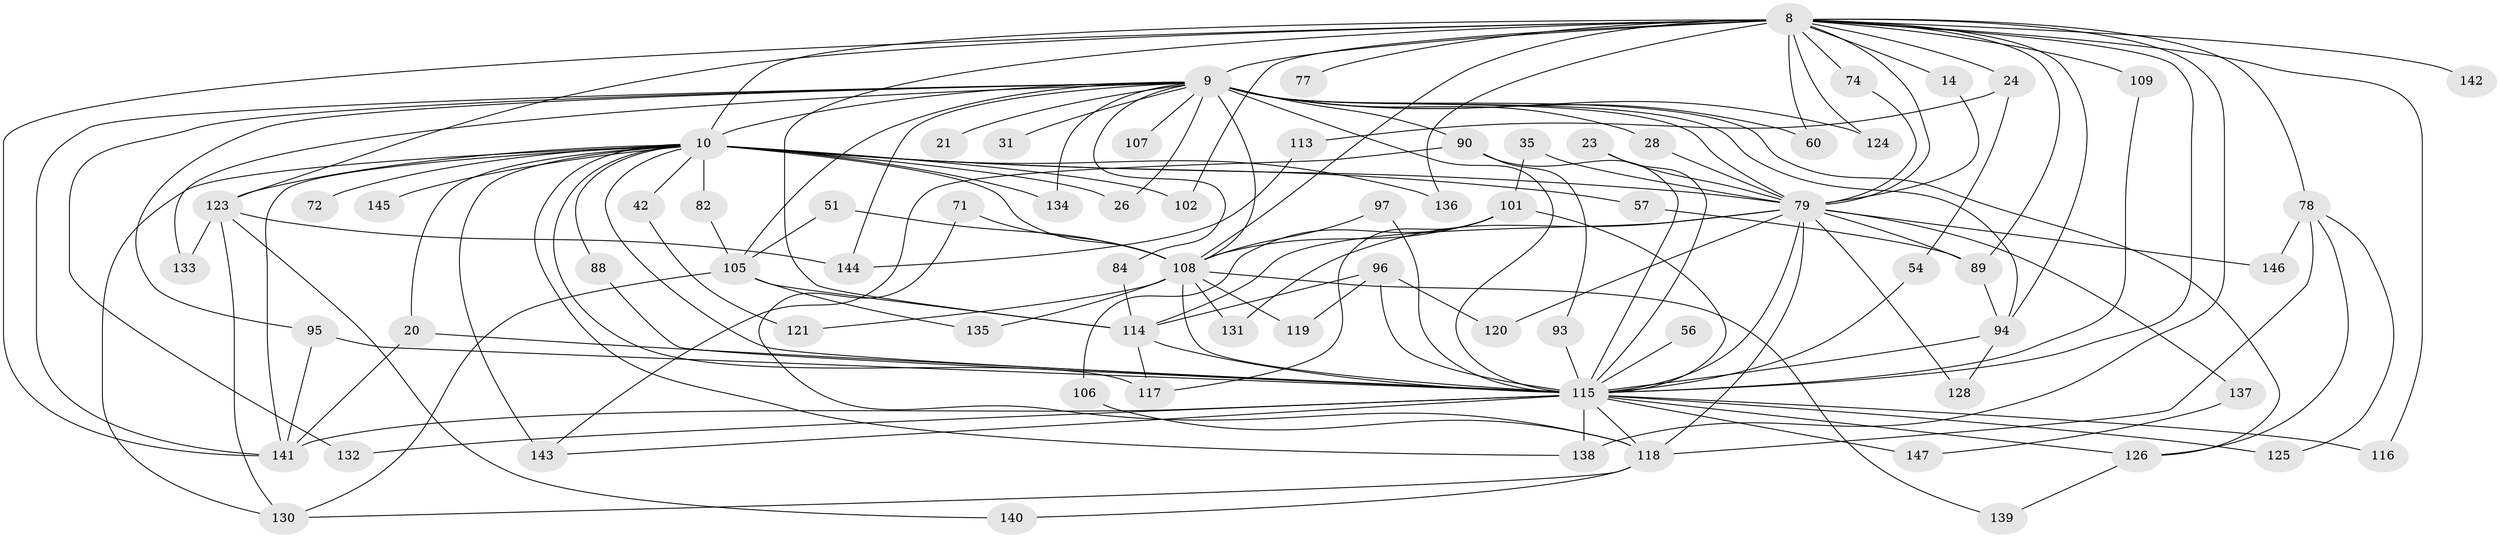 // original degree distribution, {25: 0.006802721088435374, 18: 0.013605442176870748, 30: 0.013605442176870748, 26: 0.013605442176870748, 24: 0.02040816326530612, 8: 0.013605442176870748, 3: 0.21768707482993196, 2: 0.5170068027210885, 5: 0.047619047619047616, 4: 0.09523809523809523, 6: 0.027210884353741496, 7: 0.013605442176870748}
// Generated by graph-tools (version 1.1) at 2025/45/03/09/25 04:45:49]
// undirected, 73 vertices, 150 edges
graph export_dot {
graph [start="1"]
  node [color=gray90,style=filled];
  8 [super="+5"];
  9 [super="+3"];
  10 [super="+7"];
  14;
  20;
  21;
  23;
  24;
  26;
  28;
  31;
  35;
  42;
  51;
  54;
  56;
  57;
  60;
  71;
  72;
  74;
  77;
  78 [super="+62"];
  79 [super="+12+4+43"];
  82;
  84;
  88;
  89 [super="+53"];
  90 [super="+17+52"];
  93;
  94 [super="+41"];
  95 [super="+85"];
  96 [super="+64"];
  97;
  101 [super="+65+69"];
  102 [super="+34"];
  105 [super="+86"];
  106;
  107;
  108 [super="+83+81+75"];
  109;
  113;
  114 [super="+50+104"];
  115 [super="+58+6"];
  116;
  117 [super="+103"];
  118 [super="+27"];
  119;
  120;
  121;
  123 [super="+91+47"];
  124;
  125;
  126 [super="+87+111+45"];
  128;
  130 [super="+122+98"];
  131;
  132;
  133;
  134;
  135;
  136;
  137;
  138 [super="+66+100+127"];
  139;
  140;
  141 [super="+129+61"];
  142;
  143 [super="+68"];
  144 [super="+76+55"];
  145;
  146;
  147 [super="+70"];
  8 -- 9 [weight=4];
  8 -- 10 [weight=4];
  8 -- 24 [weight=2];
  8 -- 77 [weight=2];
  8 -- 78 [weight=2];
  8 -- 89 [weight=2];
  8 -- 102;
  8 -- 109;
  8 -- 141 [weight=4];
  8 -- 142 [weight=2];
  8 -- 136;
  8 -- 74;
  8 -- 14;
  8 -- 124;
  8 -- 116;
  8 -- 60;
  8 -- 115 [weight=4];
  8 -- 94;
  8 -- 79 [weight=4];
  8 -- 123 [weight=2];
  8 -- 138 [weight=2];
  8 -- 108 [weight=3];
  8 -- 114 [weight=2];
  9 -- 10 [weight=4];
  9 -- 21 [weight=2];
  9 -- 60;
  9 -- 84;
  9 -- 90 [weight=6];
  9 -- 94 [weight=2];
  9 -- 105 [weight=3];
  9 -- 107 [weight=2];
  9 -- 124;
  9 -- 133;
  9 -- 132;
  9 -- 134;
  9 -- 144 [weight=3];
  9 -- 26;
  9 -- 28;
  9 -- 31;
  9 -- 115 [weight=5];
  9 -- 79 [weight=5];
  9 -- 95;
  9 -- 108 [weight=4];
  9 -- 126 [weight=2];
  9 -- 141;
  10 -- 42 [weight=2];
  10 -- 57;
  10 -- 72 [weight=2];
  10 -- 136;
  10 -- 145 [weight=2];
  10 -- 134;
  10 -- 82;
  10 -- 20;
  10 -- 88;
  10 -- 26;
  10 -- 123 [weight=4];
  10 -- 115 [weight=4];
  10 -- 79 [weight=5];
  10 -- 138;
  10 -- 143;
  10 -- 117;
  10 -- 108 [weight=4];
  10 -- 102;
  10 -- 130;
  10 -- 141;
  14 -- 79;
  20 -- 115;
  20 -- 141;
  23 -- 115;
  23 -- 79;
  24 -- 54;
  24 -- 113;
  28 -- 79;
  35 -- 101;
  35 -- 79;
  42 -- 121;
  51 -- 105;
  51 -- 108;
  54 -- 115;
  56 -- 115;
  57 -- 89;
  71 -- 118;
  71 -- 108;
  74 -- 79;
  78 -- 146;
  78 -- 125;
  78 -- 118;
  78 -- 126;
  79 -- 128;
  79 -- 115 [weight=7];
  79 -- 131;
  79 -- 137;
  79 -- 146;
  79 -- 118 [weight=2];
  79 -- 120;
  79 -- 89;
  79 -- 114 [weight=2];
  82 -- 105;
  84 -- 114;
  88 -- 115;
  89 -- 94;
  90 -- 115;
  90 -- 93;
  90 -- 143;
  93 -- 115;
  94 -- 128;
  94 -- 115;
  95 -- 115;
  95 -- 141;
  96 -- 119;
  96 -- 120;
  96 -- 115 [weight=2];
  96 -- 114;
  97 -- 115;
  97 -- 108;
  101 -- 117;
  101 -- 106;
  101 -- 115 [weight=3];
  101 -- 108;
  105 -- 135;
  105 -- 114 [weight=2];
  105 -- 130;
  106 -- 118;
  108 -- 121;
  108 -- 115 [weight=3];
  108 -- 135;
  108 -- 139;
  108 -- 119;
  108 -- 131;
  109 -- 115;
  113 -- 144;
  114 -- 115 [weight=3];
  114 -- 117;
  115 -- 147 [weight=3];
  115 -- 143;
  115 -- 132;
  115 -- 116;
  115 -- 118;
  115 -- 125;
  115 -- 138 [weight=2];
  115 -- 126 [weight=2];
  115 -- 141 [weight=3];
  118 -- 130;
  118 -- 140;
  123 -- 133;
  123 -- 140;
  123 -- 130;
  123 -- 144;
  126 -- 139;
  137 -- 147;
}
